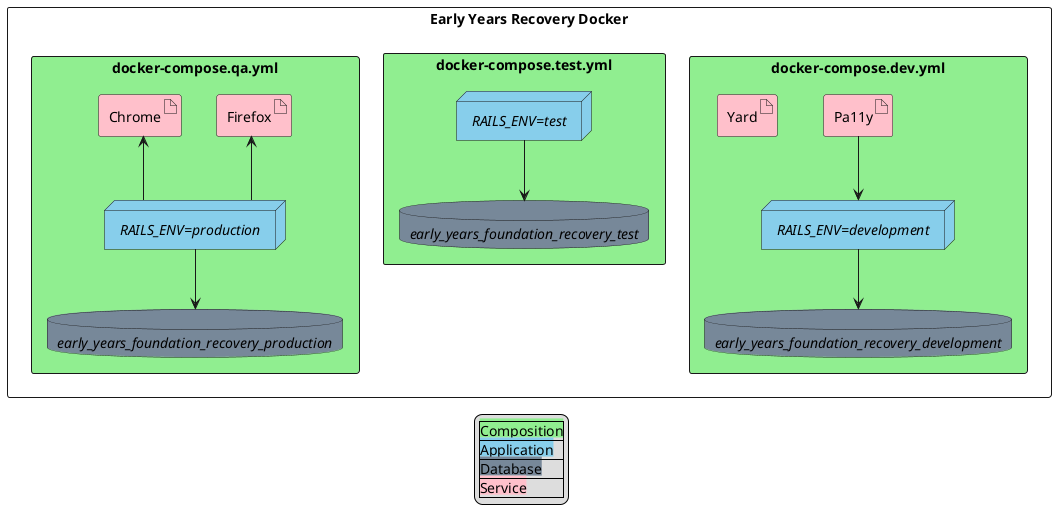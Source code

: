 @startuml
hide stereotype

<style>
  .f {
    BackgroundColor Pink
  }
  .s {
    BackgroundColor LightGreen
  }
  .i {
    BackgroundColor SkyBlue
    FontStyle italic
  }
  .b {
    BackgroundColor LightSlateGray
    FontStyle italic
  }
}
</style>

' Legend colours need to be updated manually
legend
|<back:LightGreen>Composition</back>|
|<back:SkyBlue>Application</back>|
|<back:LightSlateGrey>Database</back>|
|<back:Pink>Service</back>|
endlegend


rectangle "Early Years Recovery Docker" {
  rectangle "docker-compose.dev.yml" <<s>> {
    node "RAILS_ENV=development" as dev <<i>>
    database "early_years_foundation_recovery_development" <<b>>
    artifact Pa11y <<f>>
    artifact Yard <<f>>
  }

  rectangle "docker-compose.test.yml" <<s>> {
    node "RAILS_ENV=test" as test <<i>>
    database "early_years_foundation_recovery_test" <<b>>
  }

  rectangle "docker-compose.qa.yml" <<s>> {
    node "RAILS_ENV=production" as qa <<i>>
    database "early_years_foundation_recovery_production" <<b>>
    artifact Firefox <<f>>
    artifact Chrome <<f>>
  }

}

' straight horizontal/vertical connecting lines
skinparam linetype ortho

dev --> early_years_foundation_recovery_development
test --> early_years_foundation_recovery_test
qa --> early_years_foundation_recovery_production

Pa11y --> dev

Firefox <-- qa
Chrome <-- qa

@enduml
